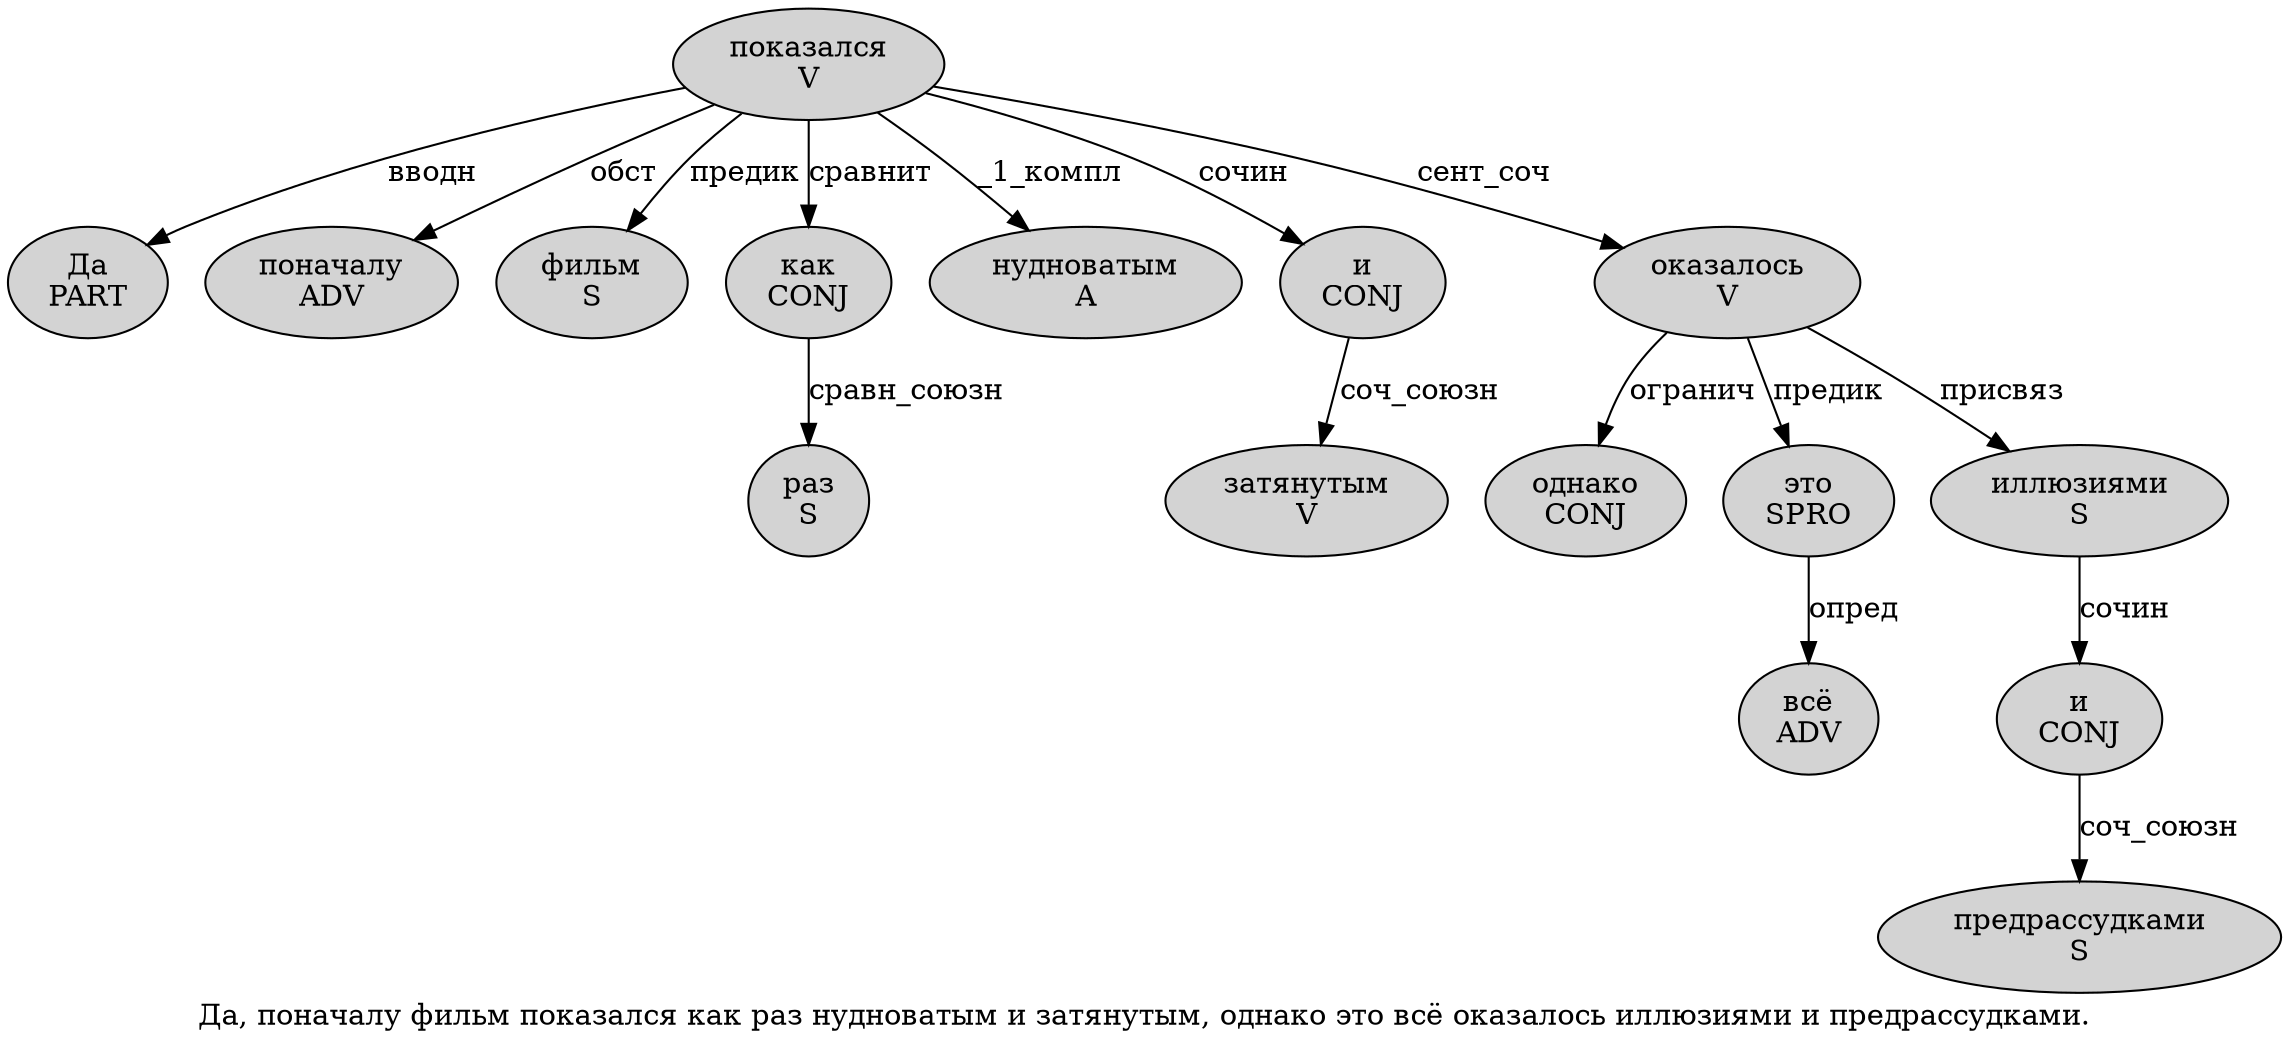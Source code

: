 digraph SENTENCE_1790 {
	graph [label="Да, поначалу фильм показался как раз нудноватым и затянутым, однако это всё оказалось иллюзиями и предрассудками."]
	node [style=filled]
		0 [label="Да
PART" color="" fillcolor=lightgray penwidth=1 shape=ellipse]
		2 [label="поначалу
ADV" color="" fillcolor=lightgray penwidth=1 shape=ellipse]
		3 [label="фильм
S" color="" fillcolor=lightgray penwidth=1 shape=ellipse]
		4 [label="показался
V" color="" fillcolor=lightgray penwidth=1 shape=ellipse]
		5 [label="как
CONJ" color="" fillcolor=lightgray penwidth=1 shape=ellipse]
		6 [label="раз
S" color="" fillcolor=lightgray penwidth=1 shape=ellipse]
		7 [label="нудноватым
A" color="" fillcolor=lightgray penwidth=1 shape=ellipse]
		8 [label="и
CONJ" color="" fillcolor=lightgray penwidth=1 shape=ellipse]
		9 [label="затянутым
V" color="" fillcolor=lightgray penwidth=1 shape=ellipse]
		11 [label="однако
CONJ" color="" fillcolor=lightgray penwidth=1 shape=ellipse]
		12 [label="это
SPRO" color="" fillcolor=lightgray penwidth=1 shape=ellipse]
		13 [label="всё
ADV" color="" fillcolor=lightgray penwidth=1 shape=ellipse]
		14 [label="оказалось
V" color="" fillcolor=lightgray penwidth=1 shape=ellipse]
		15 [label="иллюзиями
S" color="" fillcolor=lightgray penwidth=1 shape=ellipse]
		16 [label="и
CONJ" color="" fillcolor=lightgray penwidth=1 shape=ellipse]
		17 [label="предрассудками
S" color="" fillcolor=lightgray penwidth=1 shape=ellipse]
			4 -> 0 [label="вводн"]
			4 -> 2 [label="обст"]
			4 -> 3 [label="предик"]
			4 -> 5 [label="сравнит"]
			4 -> 7 [label="_1_компл"]
			4 -> 8 [label="сочин"]
			4 -> 14 [label="сент_соч"]
			14 -> 11 [label="огранич"]
			14 -> 12 [label="предик"]
			14 -> 15 [label="присвяз"]
			8 -> 9 [label="соч_союзн"]
			15 -> 16 [label="сочин"]
			5 -> 6 [label="сравн_союзн"]
			16 -> 17 [label="соч_союзн"]
			12 -> 13 [label="опред"]
}